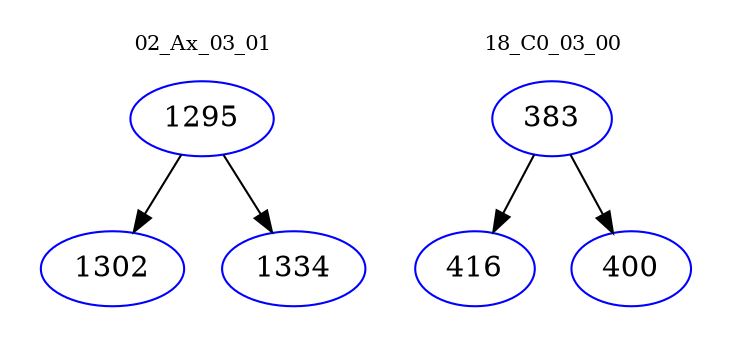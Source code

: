 digraph{
subgraph cluster_0 {
color = white
label = "02_Ax_03_01";
fontsize=10;
T0_1295 [label="1295", color="blue"]
T0_1295 -> T0_1302 [color="black"]
T0_1302 [label="1302", color="blue"]
T0_1295 -> T0_1334 [color="black"]
T0_1334 [label="1334", color="blue"]
}
subgraph cluster_1 {
color = white
label = "18_C0_03_00";
fontsize=10;
T1_383 [label="383", color="blue"]
T1_383 -> T1_416 [color="black"]
T1_416 [label="416", color="blue"]
T1_383 -> T1_400 [color="black"]
T1_400 [label="400", color="blue"]
}
}
